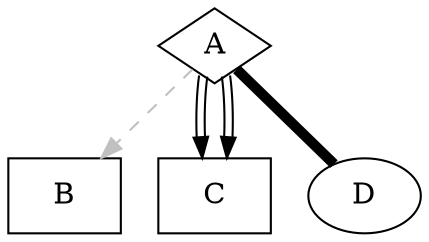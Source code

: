 digraph test0 {

  A [shape=diamond]
  B [shape=box]
  C [shape=ciiiiiiiircle]

  A -> B [style=dashed, color=grey]
  A -> C [color="black:invis:black"]
  A -> D [penwidth=5, arrowhead=none]
  A -> C [color="black:invis:black"]

}
